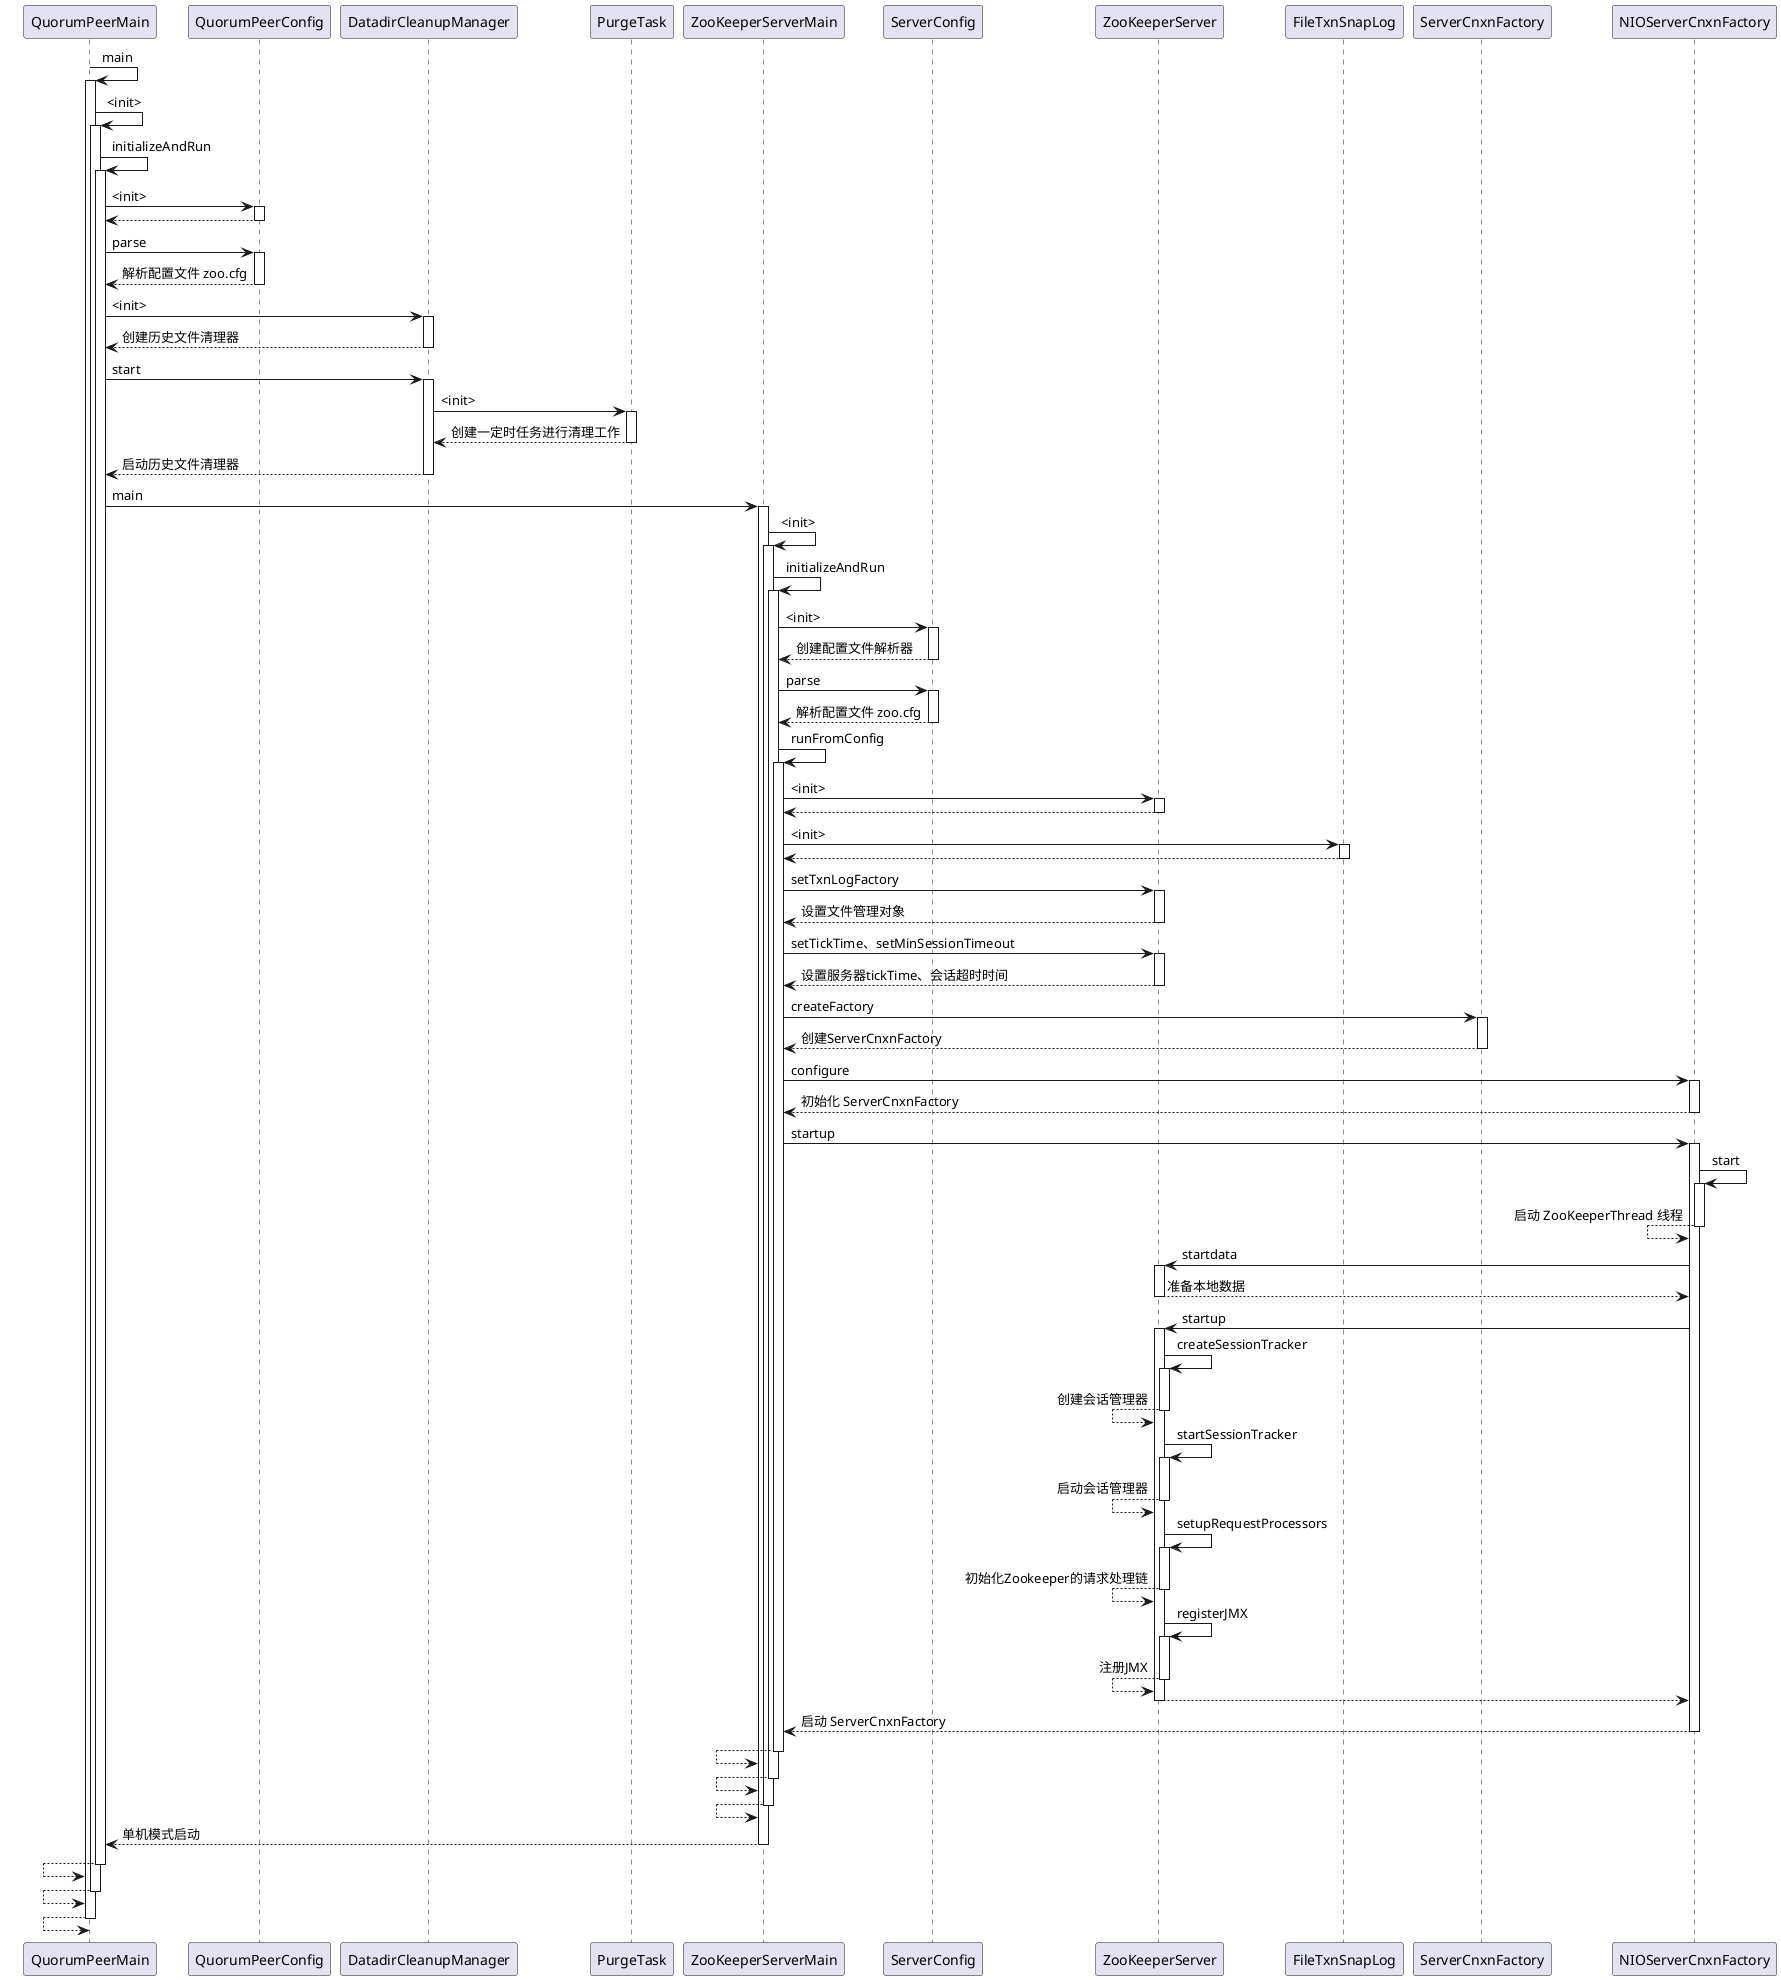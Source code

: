 @startuml

QuorumPeerMain -> QuorumPeerMain:main
activate QuorumPeerMain
    QuorumPeerMain -> QuorumPeerMain:<init>
    activate QuorumPeerMain
        QuorumPeerMain -> QuorumPeerMain:initializeAndRun
        activate QuorumPeerMain
            QuorumPeerMain->QuorumPeerConfig:<init>
            activate QuorumPeerConfig
            QuorumPeerMain<--QuorumPeerConfig:
            deactivate QuorumPeerConfig

            QuorumPeerMain->QuorumPeerConfig:parse
            activate QuorumPeerConfig
            QuorumPeerMain<--QuorumPeerConfig:解析配置文件 zoo.cfg
            deactivate QuorumPeerConfig

            QuorumPeerMain->DatadirCleanupManager:<init>
            activate DatadirCleanupManager
            QuorumPeerMain<--DatadirCleanupManager:创建历史文件清理器
            deactivate DatadirCleanupManager

            QuorumPeerMain->DatadirCleanupManager:start
            activate DatadirCleanupManager
                DatadirCleanupManager->PurgeTask:<init>
                activate PurgeTask
                DatadirCleanupManager<--PurgeTask:创建一定时任务进行清理工作
                deactivate PurgeTask
            QuorumPeerMain<--DatadirCleanupManager:启动历史文件清理器
            deactivate DatadirCleanupManager

            QuorumPeerMain->ZooKeeperServerMain:main
            activate ZooKeeperServerMain

                ZooKeeperServerMain->ZooKeeperServerMain:<init>
                activate ZooKeeperServerMain
                    ZooKeeperServerMain->ZooKeeperServerMain:initializeAndRun
                    activate ZooKeeperServerMain


                        ZooKeeperServerMain->ServerConfig:<init>
                        activate ServerConfig
                        ZooKeeperServerMain<--ServerConfig:创建配置文件解析器
                        deactivate ServerConfig

                        ZooKeeperServerMain->ServerConfig:parse
                        activate ServerConfig
                        ZooKeeperServerMain<--ServerConfig:解析配置文件 zoo.cfg
                        deactivate ServerConfig

                        ZooKeeperServerMain->ZooKeeperServerMain:runFromConfig
                        activate ZooKeeperServerMain

                            ZooKeeperServerMain->ZooKeeperServer:<init>
                            activate ZooKeeperServer
                            ZooKeeperServerMain<--ZooKeeperServer:
                            deactivate ZooKeeperServer

                            ZooKeeperServerMain->FileTxnSnapLog:<init>
                            activate FileTxnSnapLog
                            ZooKeeperServerMain<--FileTxnSnapLog:
                            deactivate FileTxnSnapLog

                            ZooKeeperServerMain->ZooKeeperServer:setTxnLogFactory
                            activate ZooKeeperServer
                            ZooKeeperServerMain<--ZooKeeperServer:设置文件管理对象
                            deactivate ZooKeeperServer

                            ZooKeeperServerMain->ZooKeeperServer:setTickTime、setMinSessionTimeout
                            activate ZooKeeperServer
                            ZooKeeperServerMain<--ZooKeeperServer:设置服务器tickTime、会话超时时间
                            deactivate ZooKeeperServer

                            ZooKeeperServerMain->ServerCnxnFactory:createFactory
                            activate ServerCnxnFactory
                            ZooKeeperServerMain<--ServerCnxnFactory:创建ServerCnxnFactory
                            deactivate ServerCnxnFactory

                            ZooKeeperServerMain->NIOServerCnxnFactory:configure
                            activate NIOServerCnxnFactory
                            ZooKeeperServerMain<--NIOServerCnxnFactory:初始化 ServerCnxnFactory
                            deactivate NIOServerCnxnFactory

                            ZooKeeperServerMain->NIOServerCnxnFactory:startup
                            activate NIOServerCnxnFactory
                                NIOServerCnxnFactory->NIOServerCnxnFactory:start
                                activate NIOServerCnxnFactory
                                NIOServerCnxnFactory<--NIOServerCnxnFactory:启动 ZooKeeperThread 线程
                                deactivate NIOServerCnxnFactory

                                NIOServerCnxnFactory->ZooKeeperServer:startdata
                                activate ZooKeeperServer
                                NIOServerCnxnFactory<--ZooKeeperServer:准备本地数据
                                deactivate ZooKeeperServer

                                NIOServerCnxnFactory->ZooKeeperServer:startup
                                activate ZooKeeperServer
                                    ZooKeeperServer->ZooKeeperServer:createSessionTracker
                                    activate ZooKeeperServer
                                    ZooKeeperServer<--ZooKeeperServer:创建会话管理器
                                    deactivate ZooKeeperServer

                                    ZooKeeperServer->ZooKeeperServer:startSessionTracker
                                    activate ZooKeeperServer
                                    ZooKeeperServer<--ZooKeeperServer:启动会话管理器
                                    deactivate ZooKeeperServer

                                    ZooKeeperServer->ZooKeeperServer:setupRequestProcessors
                                    activate ZooKeeperServer
                                    ZooKeeperServer<--ZooKeeperServer:初始化Zookeeper的请求处理链
                                    deactivate ZooKeeperServer

                                    ZooKeeperServer->ZooKeeperServer:registerJMX
                                    activate ZooKeeperServer
                                    ZooKeeperServer<--ZooKeeperServer:注册JMX
                                    deactivate ZooKeeperServer

                                NIOServerCnxnFactory<--ZooKeeperServer:
                                deactivate ZooKeeperServer

                            ZooKeeperServerMain<--NIOServerCnxnFactory:启动 ServerCnxnFactory
                            deactivate NIOServerCnxnFactory

                        ZooKeeperServerMain<--ZooKeeperServerMain:
                        deactivate ZooKeeperServerMain

                    ZooKeeperServerMain<--ZooKeeperServerMain:
                    deactivate ZooKeeperServerMain
                ZooKeeperServerMain<--ZooKeeperServerMain:
                deactivate ZooKeeperServerMain

            QuorumPeerMain<--ZooKeeperServerMain:单机模式启动
            deactivate ZooKeeperServerMain

        QuorumPeerMain <-- QuorumPeerMain:
        deactivate QuorumPeerMain
    QuorumPeerMain <-- QuorumPeerMain:
    deactivate QuorumPeerMain
QuorumPeerMain <-- QuorumPeerMain:
deactivate QuorumPeerMain

@enduml